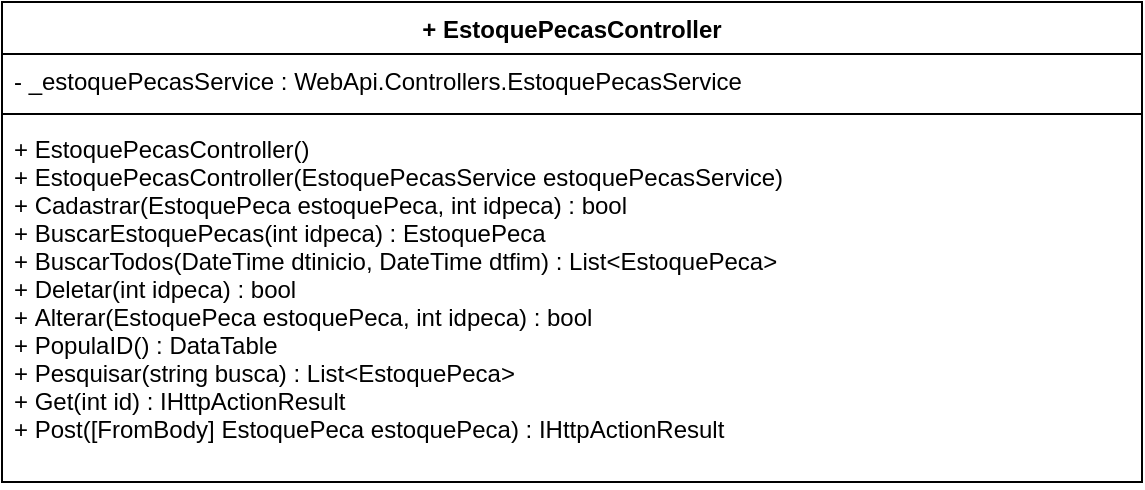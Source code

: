 <mxfile type="device" version="12.2.9" pages="1"><diagram id="vHpquzNPDVK_FXEOpTey" name="Page-1"><mxGraphModel shadow="0" math="0" pageHeight="1169" pageWidth="827" pageScale="1" page="1" fold="1" arrows="1" connect="1" tooltips="1" guides="1" gridSize="10" dy="599" dx="1038" grid="1"><root><mxCell id="0"/><mxCell id="1" parent="0"/><mxCell id="LAghey6KlHhv1gByfTzI-1" value="+ EstoquePecasController" parent="1" vertex="1" style="swimlane;fontStyle=1;align=center;verticalAlign=top;childLayout=stackLayout;horizontal=1;startSize=26;horizontalStack=0;resizeParent=1;resizeParentMax=0;resizeLast=0;collapsible=1;marginBottom=0;"><mxGeometry as="geometry" width="570" height="240" x="180" y="120"/></mxCell><mxCell id="LAghey6KlHhv1gByfTzI-2" value="- _estoquePecasService : WebApi.Controllers.EstoquePecasService" parent="LAghey6KlHhv1gByfTzI-1" vertex="1" style="text;strokeColor=none;fillColor=none;align=left;verticalAlign=top;spacingLeft=4;spacingRight=4;overflow=hidden;rotatable=0;points=[[0,0.5],[1,0.5]];portConstraint=eastwest;"><mxGeometry as="geometry" width="570" height="26" y="26"/></mxCell><mxCell id="LAghey6KlHhv1gByfTzI-3" value="" parent="LAghey6KlHhv1gByfTzI-1" vertex="1" style="line;strokeWidth=1;fillColor=none;align=left;verticalAlign=middle;spacingTop=-1;spacingLeft=3;spacingRight=3;rotatable=0;labelPosition=right;points=[];portConstraint=eastwest;"><mxGeometry as="geometry" width="570" height="8" y="52"/></mxCell><mxCell id="LAghey6KlHhv1gByfTzI-4" value="+ EstoquePecasController()&#10;+ EstoquePecasController(EstoquePecasService estoquePecasService)&#10;+ Cadastrar(EstoquePeca estoquePeca, int idpeca) : bool&#10;+ BuscarEstoquePecas(int idpeca) : EstoquePeca&#10;+ BuscarTodos(DateTime dtinicio, DateTime dtfim) : List&lt;EstoquePeca&gt;&#10;+ Deletar(int idpeca) : bool&#10;+ Alterar(EstoquePeca estoquePeca, int idpeca) : bool&#10;+ PopulaID() : DataTable&#10;+ Pesquisar(string busca) : List&lt;EstoquePeca&gt;&#10;+ Get(int id) : IHttpActionResult&#10;+ Post([FromBody] EstoquePeca estoquePeca) : IHttpActionResult" parent="LAghey6KlHhv1gByfTzI-1" vertex="1" style="text;strokeColor=none;fillColor=none;align=left;verticalAlign=top;spacingLeft=4;spacingRight=4;overflow=hidden;rotatable=0;points=[[0,0.5],[1,0.5]];portConstraint=eastwest;"><mxGeometry as="geometry" width="570" height="180" y="60"/></mxCell></root></mxGraphModel></diagram></mxfile>